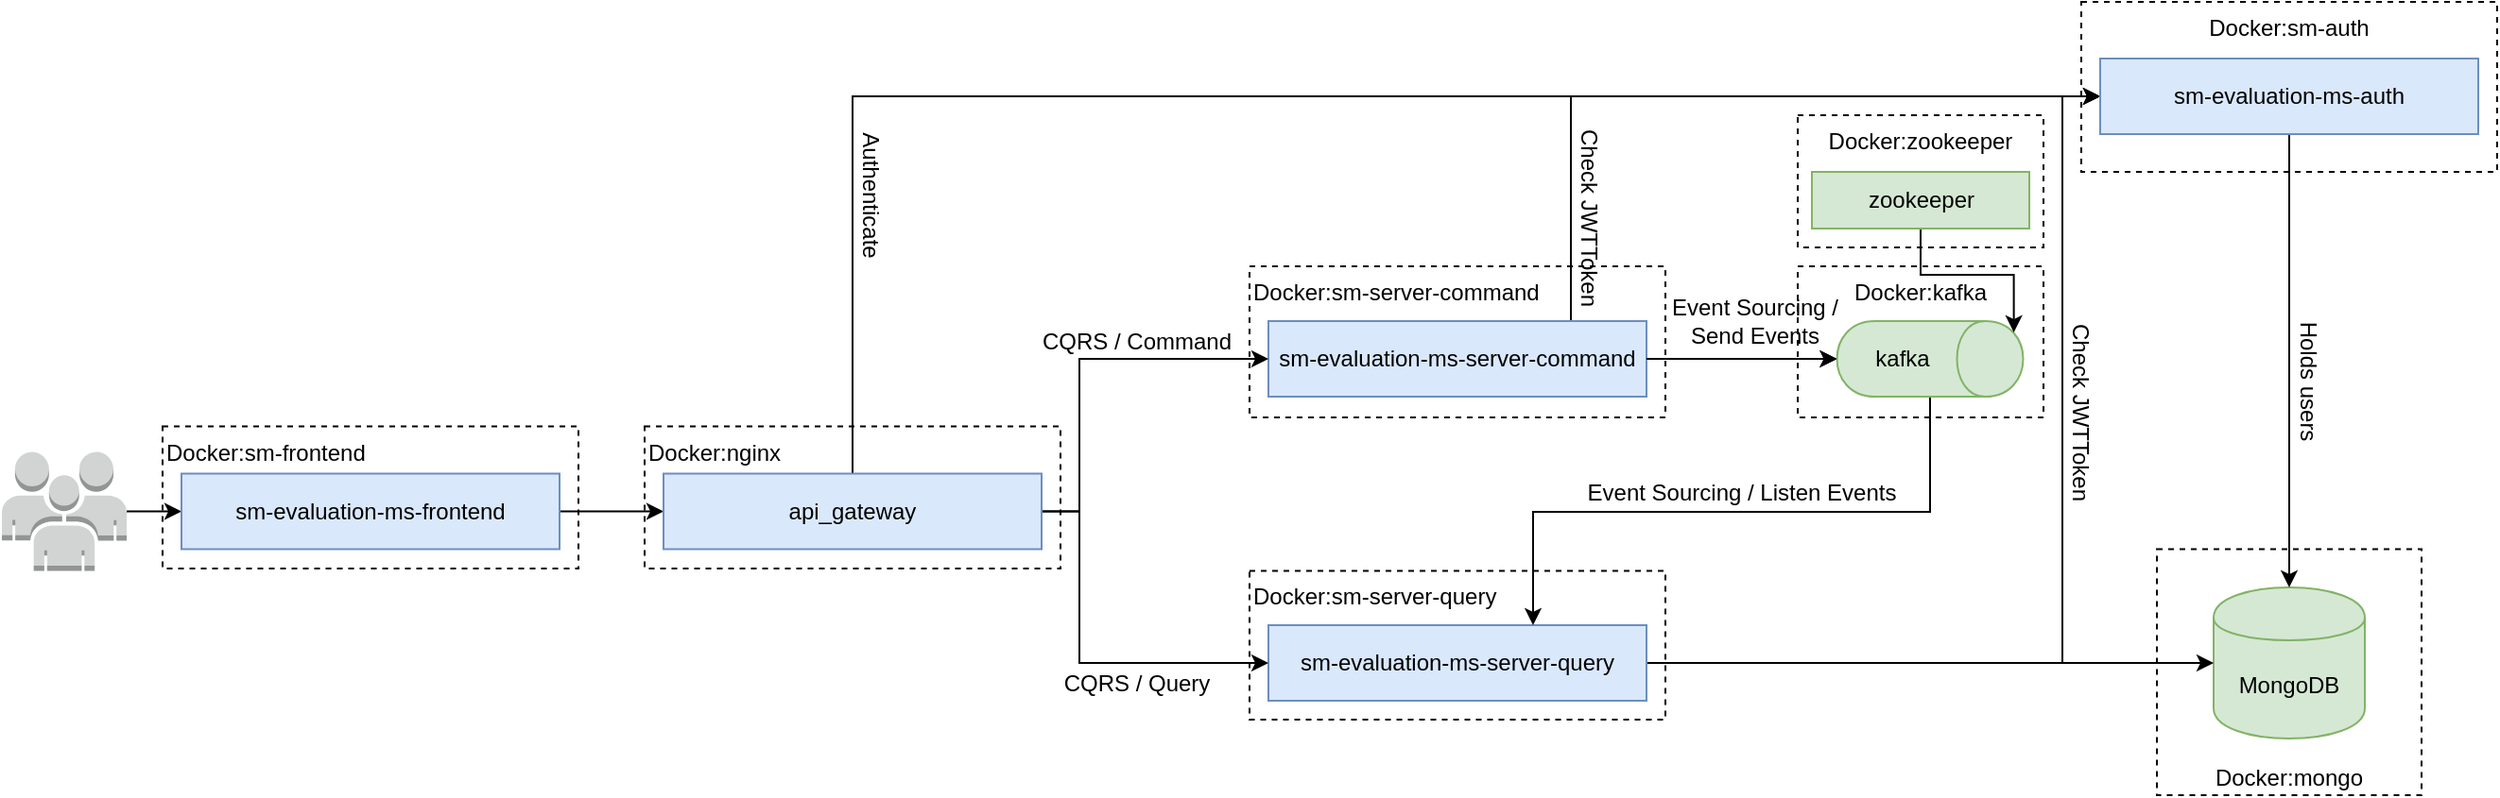 <mxfile version="12.9.9" type="device" pages="2"><diagram id="zZOyHdq2KvMrymyiurN5" name="Architecture Diagram"><mxGraphModel dx="1831" dy="567" grid="1" gridSize="10" guides="1" tooltips="1" connect="1" arrows="1" fold="1" page="1" pageScale="1" pageWidth="850" pageHeight="1100" math="0" shadow="0"><root><mxCell id="0"/><mxCell id="1" parent="0"/><mxCell id="avs2VUHhlO5yQB7wZmUf-3" value="Docker:nginx" style="rounded=0;whiteSpace=wrap;html=1;dashed=1;verticalAlign=top;align=left;" vertex="1" parent="1"><mxGeometry x="-170" y="254.75" width="220" height="75.25" as="geometry"/></mxCell><mxCell id="FCk9ZXBnQbFrOZDS4fk9-27" value="Docker:kafka" style="rounded=0;whiteSpace=wrap;html=1;dashed=1;verticalAlign=top;" parent="1" vertex="1"><mxGeometry x="440" y="170" width="130" height="80" as="geometry"/></mxCell><mxCell id="FCk9ZXBnQbFrOZDS4fk9-26" value="Docker:sm-frontend" style="rounded=0;whiteSpace=wrap;html=1;dashed=1;verticalAlign=top;align=left;" parent="1" vertex="1"><mxGeometry x="-425" y="254.75" width="220" height="75.25" as="geometry"/></mxCell><mxCell id="FCk9ZXBnQbFrOZDS4fk9-25" value="Docker:sm-server-query" style="rounded=0;whiteSpace=wrap;html=1;dashed=1;verticalAlign=top;align=left;" parent="1" vertex="1"><mxGeometry x="150" y="331.25" width="220" height="78.75" as="geometry"/></mxCell><mxCell id="FCk9ZXBnQbFrOZDS4fk9-24" value="Docker:sm-server-command" style="rounded=0;whiteSpace=wrap;html=1;dashed=1;verticalAlign=top;align=left;" parent="1" vertex="1"><mxGeometry x="150" y="170" width="220" height="80" as="geometry"/></mxCell><mxCell id="FCk9ZXBnQbFrOZDS4fk9-23" value="Docker:sm-auth" style="rounded=0;whiteSpace=wrap;html=1;dashed=1;verticalAlign=top;" parent="1" vertex="1"><mxGeometry x="590" y="30" width="220" height="90" as="geometry"/></mxCell><mxCell id="FCk9ZXBnQbFrOZDS4fk9-20" value="Docker:mongo" style="rounded=0;whiteSpace=wrap;html=1;dashed=1;verticalAlign=bottom;" parent="1" vertex="1"><mxGeometry x="630" y="319.75" width="140" height="130.25" as="geometry"/></mxCell><mxCell id="wl86E-wasU708fYsIVTZ-1" value="MongoDB" style="shape=cylinder;whiteSpace=wrap;html=1;boundedLbl=1;backgroundOutline=1;fillColor=#d5e8d4;strokeColor=#82b366;" parent="1" vertex="1"><mxGeometry x="660" y="340" width="80" height="80" as="geometry"/></mxCell><mxCell id="HQ1scwIn_uQUgmR_rU5A-2" style="edgeStyle=orthogonalEdgeStyle;rounded=0;orthogonalLoop=1;jettySize=auto;html=1;entryX=0.5;entryY=1;entryDx=0;entryDy=0;" parent="1" source="wl86E-wasU708fYsIVTZ-2" target="FCk9ZXBnQbFrOZDS4fk9-5" edge="1"><mxGeometry relative="1" as="geometry"><mxPoint x="453.793" y="219" as="targetPoint"/></mxGeometry></mxCell><mxCell id="FCk9ZXBnQbFrOZDS4fk9-9" style="edgeStyle=orthogonalEdgeStyle;rounded=0;orthogonalLoop=1;jettySize=auto;html=1;entryX=0;entryY=0.5;entryDx=0;entryDy=0;" parent="1" source="wl86E-wasU708fYsIVTZ-2" target="kInz_nQNpkRczFnEk04P-1" edge="1"><mxGeometry relative="1" as="geometry"><Array as="points"><mxPoint x="320" y="80"/></Array></mxGeometry></mxCell><mxCell id="FCk9ZXBnQbFrOZDS4fk9-11" value="Check JWTToken" style="text;html=1;align=center;verticalAlign=middle;resizable=0;points=[];rotation=90;" parent="FCk9ZXBnQbFrOZDS4fk9-9" vertex="1" connectable="0"><mxGeometry x="-0.656" y="2" relative="1" as="geometry"><mxPoint x="12" y="13" as="offset"/></mxGeometry></mxCell><mxCell id="wl86E-wasU708fYsIVTZ-2" value="sm-evaluation-ms-server-command" style="rounded=0;whiteSpace=wrap;html=1;fillColor=#dae8fc;strokeColor=#6c8ebf;" parent="1" vertex="1"><mxGeometry x="160" y="199" width="200" height="40" as="geometry"/></mxCell><mxCell id="wl86E-wasU708fYsIVTZ-9" style="edgeStyle=orthogonalEdgeStyle;rounded=0;orthogonalLoop=1;jettySize=auto;html=1;entryX=0;entryY=0.5;entryDx=0;entryDy=0;" parent="1" source="wl86E-wasU708fYsIVTZ-3" target="wl86E-wasU708fYsIVTZ-1" edge="1"><mxGeometry relative="1" as="geometry"><Array as="points"/></mxGeometry></mxCell><mxCell id="FCk9ZXBnQbFrOZDS4fk9-12" style="edgeStyle=orthogonalEdgeStyle;rounded=0;orthogonalLoop=1;jettySize=auto;html=1;entryX=0;entryY=0.5;entryDx=0;entryDy=0;" parent="1" source="wl86E-wasU708fYsIVTZ-3" target="kInz_nQNpkRczFnEk04P-1" edge="1"><mxGeometry relative="1" as="geometry"><Array as="points"><mxPoint x="580" y="380"/><mxPoint x="580" y="80"/></Array></mxGeometry></mxCell><mxCell id="FCk9ZXBnQbFrOZDS4fk9-14" value="Check JWTToken" style="text;html=1;align=center;verticalAlign=middle;resizable=0;points=[];rotation=90;" parent="FCk9ZXBnQbFrOZDS4fk9-12" vertex="1" connectable="0"><mxGeometry x="0.176" y="1" relative="1" as="geometry"><mxPoint x="11" y="-36" as="offset"/></mxGeometry></mxCell><mxCell id="wl86E-wasU708fYsIVTZ-3" value="sm-evaluation-ms-server-query" style="rounded=0;whiteSpace=wrap;html=1;fillColor=#dae8fc;strokeColor=#6c8ebf;" parent="1" vertex="1"><mxGeometry x="160" y="360" width="200" height="40" as="geometry"/></mxCell><mxCell id="wl86E-wasU708fYsIVTZ-7" style="edgeStyle=orthogonalEdgeStyle;rounded=0;orthogonalLoop=1;jettySize=auto;html=1;entryX=0;entryY=0.5;entryDx=0;entryDy=0;exitX=1;exitY=0.5;exitDx=0;exitDy=0;" parent="1" source="avs2VUHhlO5yQB7wZmUf-4" target="wl86E-wasU708fYsIVTZ-2" edge="1"><mxGeometry relative="1" as="geometry"><Array as="points"><mxPoint x="60" y="300"/><mxPoint x="60" y="219"/></Array></mxGeometry></mxCell><mxCell id="FCk9ZXBnQbFrOZDS4fk9-16" value="CQRS / Command" style="text;html=1;align=center;verticalAlign=middle;resizable=0;points=[];" parent="wl86E-wasU708fYsIVTZ-7" vertex="1" connectable="0"><mxGeometry x="0.073" y="-1" relative="1" as="geometry"><mxPoint x="22.75" y="-10" as="offset"/></mxGeometry></mxCell><mxCell id="wl86E-wasU708fYsIVTZ-10" style="edgeStyle=orthogonalEdgeStyle;rounded=0;orthogonalLoop=1;jettySize=auto;html=1;entryX=0;entryY=0.5;entryDx=0;entryDy=0;exitX=1;exitY=0.5;exitDx=0;exitDy=0;" parent="1" source="avs2VUHhlO5yQB7wZmUf-4" target="wl86E-wasU708fYsIVTZ-3" edge="1"><mxGeometry relative="1" as="geometry"><Array as="points"><mxPoint x="60" y="300"/><mxPoint x="60" y="380"/></Array></mxGeometry></mxCell><mxCell id="FCk9ZXBnQbFrOZDS4fk9-17" value="CQRS / Query" style="text;html=1;align=center;verticalAlign=middle;resizable=0;points=[];" parent="wl86E-wasU708fYsIVTZ-10" vertex="1" connectable="0"><mxGeometry x="-0.428" y="34" relative="1" as="geometry"><mxPoint x="-4.03" y="52.97" as="offset"/></mxGeometry></mxCell><mxCell id="wl86E-wasU708fYsIVTZ-13" style="edgeStyle=orthogonalEdgeStyle;rounded=0;orthogonalLoop=1;jettySize=auto;html=1;entryX=0;entryY=0.5;entryDx=0;entryDy=0;" parent="1" source="wl86E-wasU708fYsIVTZ-6" target="wl86E-wasU708fYsIVTZ-12" edge="1"><mxGeometry relative="1" as="geometry"/></mxCell><mxCell id="wl86E-wasU708fYsIVTZ-6" value="" style="outlineConnect=0;dashed=0;verticalLabelPosition=bottom;verticalAlign=top;align=center;html=1;shape=mxgraph.aws3.users;fillColor=#D2D3D3;gradientColor=none;" parent="1" vertex="1"><mxGeometry x="-510" y="268.25" width="66" height="63" as="geometry"/></mxCell><mxCell id="FCk9ZXBnQbFrOZDS4fk9-1" style="edgeStyle=orthogonalEdgeStyle;rounded=0;orthogonalLoop=1;jettySize=auto;html=1;exitX=0.5;exitY=0;exitDx=0;exitDy=0;entryX=0;entryY=0.5;entryDx=0;entryDy=0;" parent="1" source="avs2VUHhlO5yQB7wZmUf-4" target="kInz_nQNpkRczFnEk04P-1" edge="1"><mxGeometry relative="1" as="geometry"><Array as="points"><mxPoint x="-60" y="80"/></Array></mxGeometry></mxCell><mxCell id="FCk9ZXBnQbFrOZDS4fk9-15" value="Authenticate" style="text;html=1;align=center;verticalAlign=middle;resizable=0;points=[];rotation=90;" parent="FCk9ZXBnQbFrOZDS4fk9-1" vertex="1" connectable="0"><mxGeometry x="-0.687" y="2" relative="1" as="geometry"><mxPoint x="12" y="-13.75" as="offset"/></mxGeometry></mxCell><mxCell id="avs2VUHhlO5yQB7wZmUf-5" style="edgeStyle=orthogonalEdgeStyle;rounded=0;orthogonalLoop=1;jettySize=auto;html=1;fontSize=10;" edge="1" parent="1" source="wl86E-wasU708fYsIVTZ-12" target="avs2VUHhlO5yQB7wZmUf-4"><mxGeometry relative="1" as="geometry"/></mxCell><mxCell id="wl86E-wasU708fYsIVTZ-12" value="sm-evaluation-ms-frontend" style="rounded=0;whiteSpace=wrap;html=1;fillColor=#dae8fc;strokeColor=#6c8ebf;" parent="1" vertex="1"><mxGeometry x="-415" y="279.75" width="200" height="40" as="geometry"/></mxCell><mxCell id="kInz_nQNpkRczFnEk04P-2" style="edgeStyle=orthogonalEdgeStyle;rounded=0;orthogonalLoop=1;jettySize=auto;html=1;entryX=0.5;entryY=0;entryDx=0;entryDy=0;" parent="1" source="kInz_nQNpkRczFnEk04P-1" target="wl86E-wasU708fYsIVTZ-1" edge="1"><mxGeometry relative="1" as="geometry"/></mxCell><mxCell id="FCk9ZXBnQbFrOZDS4fk9-10" value="Holds users" style="text;html=1;align=center;verticalAlign=middle;resizable=0;points=[];rotation=90;" parent="kInz_nQNpkRczFnEk04P-2" vertex="1" connectable="0"><mxGeometry x="-0.208" y="-1" relative="1" as="geometry"><mxPoint x="11" y="35" as="offset"/></mxGeometry></mxCell><mxCell id="kInz_nQNpkRczFnEk04P-1" value="sm-evaluation-ms-auth" style="rounded=0;whiteSpace=wrap;html=1;fillColor=#dae8fc;strokeColor=#6c8ebf;" parent="1" vertex="1"><mxGeometry x="600" y="60" width="200" height="40" as="geometry"/></mxCell><mxCell id="FCk9ZXBnQbFrOZDS4fk9-13" style="edgeStyle=orthogonalEdgeStyle;rounded=0;orthogonalLoop=1;jettySize=auto;html=1;" parent="1" source="FCk9ZXBnQbFrOZDS4fk9-5" target="wl86E-wasU708fYsIVTZ-3" edge="1"><mxGeometry relative="1" as="geometry"><Array as="points"><mxPoint x="510" y="300"/><mxPoint x="300" y="300"/></Array></mxGeometry></mxCell><mxCell id="FCk9ZXBnQbFrOZDS4fk9-19" value="Event Sourcing / Listen Events" style="text;html=1;align=center;verticalAlign=middle;resizable=0;points=[];" parent="FCk9ZXBnQbFrOZDS4fk9-13" vertex="1" connectable="0"><mxGeometry x="0.227" relative="1" as="geometry"><mxPoint x="42" y="-10" as="offset"/></mxGeometry></mxCell><mxCell id="FCk9ZXBnQbFrOZDS4fk9-5" value="kafka" style="shape=cylinder;whiteSpace=wrap;html=1;boundedLbl=1;backgroundOutline=1;rotation=90;horizontal=0;fillColor=#d5e8d4;strokeColor=#82b366;" parent="1" vertex="1"><mxGeometry x="490" y="169.75" width="40" height="98.5" as="geometry"/></mxCell><mxCell id="FCk9ZXBnQbFrOZDS4fk9-8" style="edgeStyle=orthogonalEdgeStyle;rounded=0;orthogonalLoop=1;jettySize=auto;html=1;entryX=0.5;entryY=1;entryDx=0;entryDy=0;" parent="1" source="wl86E-wasU708fYsIVTZ-2" target="FCk9ZXBnQbFrOZDS4fk9-5" edge="1"><mxGeometry relative="1" as="geometry"><mxPoint x="400" y="219" as="sourcePoint"/><mxPoint x="700" y="100" as="targetPoint"/></mxGeometry></mxCell><mxCell id="FCk9ZXBnQbFrOZDS4fk9-18" value="Event Sourcing /&lt;br&gt;Send Events" style="text;html=1;align=center;verticalAlign=middle;resizable=0;points=[];" parent="FCk9ZXBnQbFrOZDS4fk9-8" vertex="1" connectable="0"><mxGeometry x="0.256" y="1" relative="1" as="geometry"><mxPoint x="-7" y="-19" as="offset"/></mxGeometry></mxCell><mxCell id="FCk9ZXBnQbFrOZDS4fk9-28" value="Docker:zookeeper" style="rounded=0;whiteSpace=wrap;html=1;dashed=1;verticalAlign=top;" parent="1" vertex="1"><mxGeometry x="440" y="90" width="130" height="70" as="geometry"/></mxCell><mxCell id="FCk9ZXBnQbFrOZDS4fk9-30" style="edgeStyle=orthogonalEdgeStyle;rounded=0;orthogonalLoop=1;jettySize=auto;html=1;entryX=0.15;entryY=0.05;entryDx=0;entryDy=0;entryPerimeter=0;" parent="1" source="FCk9ZXBnQbFrOZDS4fk9-29" target="FCk9ZXBnQbFrOZDS4fk9-5" edge="1"><mxGeometry relative="1" as="geometry"/></mxCell><mxCell id="FCk9ZXBnQbFrOZDS4fk9-29" value="zookeeper" style="rounded=0;whiteSpace=wrap;html=1;fillColor=#d5e8d4;strokeColor=#82b366;" parent="1" vertex="1"><mxGeometry x="447.5" y="120" width="115" height="30" as="geometry"/></mxCell><mxCell id="avs2VUHhlO5yQB7wZmUf-4" value="api_gateway" style="rounded=0;whiteSpace=wrap;html=1;fillColor=#dae8fc;strokeColor=#6c8ebf;" vertex="1" parent="1"><mxGeometry x="-160" y="279.75" width="200" height="40" as="geometry"/></mxCell></root></mxGraphModel></diagram><diagram id="HCHLx4vOglS2SK_pZ1e2" name="Sequence Diagram / Security"><mxGraphModel dx="2272" dy="822" grid="1" gridSize="10" guides="1" tooltips="1" connect="1" arrows="1" fold="1" page="1" pageScale="1" pageWidth="850" pageHeight="1100" math="0" shadow="0"><root><mxCell id="Hq1sFLk_EaBLsGB_ZLSq-0"/><mxCell id="Hq1sFLk_EaBLsGB_ZLSq-1" parent="Hq1sFLk_EaBLsGB_ZLSq-0"/><mxCell id="Hq1sFLk_EaBLsGB_ZLSq-3" value="sm-evaluation-ms-auth" style="shape=umlLifeline;perimeter=lifelinePerimeter;whiteSpace=wrap;html=1;container=1;collapsible=0;recursiveResize=0;outlineConnect=0;align=center;fillColor=#dae8fc;strokeColor=#6c8ebf;" parent="Hq1sFLk_EaBLsGB_ZLSq-1" vertex="1"><mxGeometry x="40" y="40" width="160" height="400" as="geometry"/></mxCell><mxCell id="Hq1sFLk_EaBLsGB_ZLSq-5" value="" style="html=1;points=[];perimeter=orthogonalPerimeter;align=center;fillColor=#dae8fc;strokeColor=#6c8ebf;" parent="Hq1sFLk_EaBLsGB_ZLSq-3" vertex="1"><mxGeometry x="70" y="60" width="20" height="80" as="geometry"/></mxCell><mxCell id="Hq1sFLk_EaBLsGB_ZLSq-6" value="REST:api/v1/authenticate / POST" style="html=1;verticalAlign=bottom;endArrow=block;entryX=0;entryY=0;" parent="Hq1sFLk_EaBLsGB_ZLSq-1" source="Hq1sFLk_EaBLsGB_ZLSq-15" target="Hq1sFLk_EaBLsGB_ZLSq-5" edge="1"><mxGeometry relative="1" as="geometry"><mxPoint x="-58.14" y="98.8" as="sourcePoint"/></mxGeometry></mxCell><mxCell id="Hq1sFLk_EaBLsGB_ZLSq-7" value="jwtToken" style="html=1;verticalAlign=bottom;endArrow=open;dashed=1;endSize=8;exitX=-0.003;exitY=0.99;entryX=1.025;entryY=0.997;entryDx=0;entryDy=0;entryPerimeter=0;exitDx=0;exitDy=0;exitPerimeter=0;" parent="Hq1sFLk_EaBLsGB_ZLSq-1" source="Hq1sFLk_EaBLsGB_ZLSq-5" target="Hq1sFLk_EaBLsGB_ZLSq-15" edge="1"><mxGeometry relative="1" as="geometry"><mxPoint x="-60" y="176" as="targetPoint"/></mxGeometry></mxCell><mxCell id="Hq1sFLk_EaBLsGB_ZLSq-11" value="sm-evaluation-ms-query" style="shape=umlLifeline;perimeter=lifelinePerimeter;whiteSpace=wrap;html=1;container=1;collapsible=0;recursiveResize=0;outlineConnect=0;align=center;fillColor=#dae8fc;strokeColor=#6c8ebf;" parent="Hq1sFLk_EaBLsGB_ZLSq-1" vertex="1"><mxGeometry x="240" y="40" width="160" height="400" as="geometry"/></mxCell><mxCell id="Hq1sFLk_EaBLsGB_ZLSq-12" value="" style="html=1;points=[];perimeter=orthogonalPerimeter;align=center;fillColor=#dae8fc;strokeColor=#6c8ebf;" parent="Hq1sFLk_EaBLsGB_ZLSq-11" vertex="1"><mxGeometry x="70" y="200" width="20" height="180" as="geometry"/></mxCell><mxCell id="Hq1sFLk_EaBLsGB_ZLSq-13" value="jwtToken is stored in localsession" style="shape=note;whiteSpace=wrap;html=1;backgroundOutline=1;darkOpacity=0.05;align=center;fillColor=#fff2cc;strokeColor=#d6b656;size=14;fontSize=10;" parent="Hq1sFLk_EaBLsGB_ZLSq-1" vertex="1"><mxGeometry x="-240" y="110" width="120" height="30" as="geometry"/></mxCell><mxCell id="Hq1sFLk_EaBLsGB_ZLSq-14" value="sm-evaluation-ms-frontend" style="shape=umlLifeline;perimeter=lifelinePerimeter;whiteSpace=wrap;html=1;container=1;collapsible=0;recursiveResize=0;outlineConnect=0;align=center;fillColor=#dae8fc;strokeColor=#6c8ebf;" parent="Hq1sFLk_EaBLsGB_ZLSq-1" vertex="1"><mxGeometry x="-160" y="40" width="160" height="400" as="geometry"/></mxCell><mxCell id="Hq1sFLk_EaBLsGB_ZLSq-15" value="" style="html=1;points=[];perimeter=orthogonalPerimeter;align=center;fillColor=#dae8fc;strokeColor=#6c8ebf;" parent="Hq1sFLk_EaBLsGB_ZLSq-14" vertex="1"><mxGeometry x="70" y="60" width="20" height="80" as="geometry"/></mxCell><mxCell id="Hq1sFLk_EaBLsGB_ZLSq-16" value="" style="shape=umlLifeline;participant=umlActor;perimeter=lifelinePerimeter;whiteSpace=wrap;html=1;container=1;collapsible=0;recursiveResize=0;verticalAlign=top;spacingTop=36;labelBackgroundColor=#ffffff;outlineConnect=0;align=center;fillColor=#dae8fc;strokeColor=#6c8ebf;" parent="Hq1sFLk_EaBLsGB_ZLSq-1" vertex="1"><mxGeometry x="-290" y="40" width="20" height="400" as="geometry"/></mxCell><mxCell id="Hq1sFLk_EaBLsGB_ZLSq-17" value="" style="html=1;points=[];perimeter=orthogonalPerimeter;align=center;horizontal=0;fillColor=#dae8fc;strokeColor=#6c8ebf;" parent="Hq1sFLk_EaBLsGB_ZLSq-16" vertex="1"><mxGeometry y="60" width="20" height="80" as="geometry"/></mxCell><mxCell id="Hq1sFLk_EaBLsGB_ZLSq-20" value="" style="html=1;points=[];perimeter=orthogonalPerimeter;align=center;horizontal=0;fillColor=#dae8fc;strokeColor=#6c8ebf;" parent="Hq1sFLk_EaBLsGB_ZLSq-16" vertex="1"><mxGeometry y="200" width="20" height="180" as="geometry"/></mxCell><mxCell id="Hq1sFLk_EaBLsGB_ZLSq-19" value="Login" style="html=1;verticalAlign=bottom;endArrow=block;exitX=1;exitY=0;exitDx=0;exitDy=0;exitPerimeter=0;" parent="Hq1sFLk_EaBLsGB_ZLSq-1" source="Hq1sFLk_EaBLsGB_ZLSq-17" edge="1"><mxGeometry relative="1" as="geometry"><mxPoint x="-230" y="100" as="sourcePoint"/><mxPoint x="-90" y="100" as="targetPoint"/><mxPoint as="offset"/></mxGeometry></mxCell><mxCell id="Hq1sFLk_EaBLsGB_ZLSq-21" value="" style="html=1;points=[];perimeter=orthogonalPerimeter;align=center;fillColor=#dae8fc;strokeColor=#6c8ebf;" parent="Hq1sFLk_EaBLsGB_ZLSq-1" vertex="1"><mxGeometry x="-90" y="240" width="20" height="180" as="geometry"/></mxCell><mxCell id="Hq1sFLk_EaBLsGB_ZLSq-22" value="Get customers" style="html=1;verticalAlign=bottom;endArrow=block;" parent="Hq1sFLk_EaBLsGB_ZLSq-1" edge="1"><mxGeometry relative="1" as="geometry"><mxPoint x="-270" y="240" as="sourcePoint"/><mxPoint x="-90" y="240" as="targetPoint"/><mxPoint as="offset"/></mxGeometry></mxCell><mxCell id="Hq1sFLk_EaBLsGB_ZLSq-23" value="REST:api/v1/customer / GET" style="html=1;verticalAlign=bottom;endArrow=block;entryX=-0.064;entryY=-0.009;entryDx=0;entryDy=0;entryPerimeter=0;" parent="Hq1sFLk_EaBLsGB_ZLSq-1" target="Hq1sFLk_EaBLsGB_ZLSq-12" edge="1"><mxGeometry relative="1" as="geometry"><mxPoint x="-70" y="240" as="sourcePoint"/><mxPoint x="110" y="240" as="targetPoint"/></mxGeometry></mxCell><mxCell id="Hq1sFLk_EaBLsGB_ZLSq-24" value="jwtToken is added as &quot;Authorization&quot; header" style="shape=note;whiteSpace=wrap;html=1;backgroundOutline=1;darkOpacity=0.05;align=center;fillColor=#fff2cc;strokeColor=#d6b656;size=14;fontSize=10;" parent="Hq1sFLk_EaBLsGB_ZLSq-1" vertex="1"><mxGeometry x="-50" y="250" width="130" height="30" as="geometry"/></mxCell><mxCell id="Hq1sFLk_EaBLsGB_ZLSq-25" value="" style="html=1;points=[];perimeter=orthogonalPerimeter;align=center;fillColor=#dae8fc;strokeColor=#6c8ebf;" parent="Hq1sFLk_EaBLsGB_ZLSq-1" vertex="1"><mxGeometry x="110" y="280" width="20" height="80" as="geometry"/></mxCell><mxCell id="Hq1sFLk_EaBLsGB_ZLSq-26" value="REST:api/v1/security / GET" style="html=1;verticalAlign=bottom;endArrow=block;entryX=-0.064;entryY=-0.009;entryDx=0;entryDy=0;entryPerimeter=0;" parent="Hq1sFLk_EaBLsGB_ZLSq-1" edge="1"><mxGeometry relative="1" as="geometry"><mxPoint x="310" y="280" as="sourcePoint"/><mxPoint x="130" y="280" as="targetPoint"/><mxPoint as="offset"/></mxGeometry></mxCell><mxCell id="Hq1sFLk_EaBLsGB_ZLSq-27" value="User" style="html=1;verticalAlign=bottom;endArrow=open;dashed=1;endSize=8;" parent="Hq1sFLk_EaBLsGB_ZLSq-1" edge="1"><mxGeometry x="0.006" relative="1" as="geometry"><mxPoint x="309" y="360" as="targetPoint"/><mxPoint x="130" y="360" as="sourcePoint"/><mxPoint as="offset"/></mxGeometry></mxCell><mxCell id="Hq1sFLk_EaBLsGB_ZLSq-28" value="User gets authenticated" style="shape=note;whiteSpace=wrap;html=1;backgroundOutline=1;darkOpacity=0.05;align=center;fillColor=#fff2cc;strokeColor=#d6b656;size=14;fontSize=10;" parent="Hq1sFLk_EaBLsGB_ZLSq-1" vertex="1"><mxGeometry x="340" y="350" width="90" height="30" as="geometry"/></mxCell><mxCell id="Hq1sFLk_EaBLsGB_ZLSq-29" value="" style="html=1;verticalAlign=bottom;endArrow=open;dashed=1;endSize=8;exitX=-0.003;exitY=0.99;entryX=0.971;entryY=1.002;entryDx=0;entryDy=0;entryPerimeter=0;exitDx=0;exitDy=0;exitPerimeter=0;" parent="Hq1sFLk_EaBLsGB_ZLSq-1" target="Hq1sFLk_EaBLsGB_ZLSq-21" edge="1"><mxGeometry relative="1" as="geometry"><mxPoint x="130.0" y="420.56" as="targetPoint"/><mxPoint x="309.44" y="420.0" as="sourcePoint"/></mxGeometry></mxCell><mxCell id="Hq1sFLk_EaBLsGB_ZLSq-30" value="" style="html=1;verticalAlign=bottom;endArrow=open;dashed=1;endSize=8;exitX=-0.003;exitY=0.99;entryX=1.025;entryY=0.997;entryDx=0;entryDy=0;entryPerimeter=0;exitDx=0;exitDy=0;exitPerimeter=0;" parent="Hq1sFLk_EaBLsGB_ZLSq-1" edge="1"><mxGeometry relative="1" as="geometry"><mxPoint x="-270.0" y="180.56" as="targetPoint"/><mxPoint x="-90.56" y="180.0" as="sourcePoint"/></mxGeometry></mxCell><mxCell id="Hq1sFLk_EaBLsGB_ZLSq-31" value="" style="html=1;verticalAlign=bottom;endArrow=open;dashed=1;endSize=8;exitX=-0.003;exitY=0.99;entryX=1.025;entryY=0.997;entryDx=0;entryDy=0;entryPerimeter=0;exitDx=0;exitDy=0;exitPerimeter=0;" parent="Hq1sFLk_EaBLsGB_ZLSq-1" edge="1"><mxGeometry relative="1" as="geometry"><mxPoint x="-270.0" y="420.56" as="targetPoint"/><mxPoint x="-90.56" y="420" as="sourcePoint"/></mxGeometry></mxCell><mxCell id="Hq1sFLk_EaBLsGB_ZLSq-33" value="&lt;span style=&quot;font-weight: normal&quot;&gt;Authorization&lt;/span&gt;" style="text;html=1;strokeColor=none;fillColor=none;align=center;verticalAlign=middle;whiteSpace=wrap;rounded=0;fontSize=10;horizontal=0;fontStyle=1" parent="Hq1sFLk_EaBLsGB_ZLSq-1" vertex="1"><mxGeometry x="-330" y="100" width="40" height="80" as="geometry"/></mxCell><mxCell id="Hq1sFLk_EaBLsGB_ZLSq-34" value="&lt;span style=&quot;font-weight: normal&quot;&gt;Authentication&lt;/span&gt;" style="text;html=1;strokeColor=none;fillColor=none;align=center;verticalAlign=middle;whiteSpace=wrap;rounded=0;fontSize=10;horizontal=0;fontStyle=1" parent="Hq1sFLk_EaBLsGB_ZLSq-1" vertex="1"><mxGeometry x="-330" y="240" width="40" height="180" as="geometry"/></mxCell><mxCell id="ISrxKNO2TskD6ztP6HxV-0" value="Mongo" style="shape=cylinder;whiteSpace=wrap;html=1;boundedLbl=1;backgroundOutline=1;fontSize=10;align=center;fillColor=#d5e8d4;strokeColor=#82b366;" parent="Hq1sFLk_EaBLsGB_ZLSq-1" vertex="1"><mxGeometry x="220" y="100" width="60" height="80" as="geometry"/></mxCell><mxCell id="ISrxKNO2TskD6ztP6HxV-1" value="get user" style="html=1;verticalAlign=bottom;endArrow=block;" parent="Hq1sFLk_EaBLsGB_ZLSq-1" edge="1"><mxGeometry relative="1" as="geometry"><mxPoint x="130" y="124.8" as="sourcePoint"/><mxPoint x="220" y="125" as="targetPoint"/><mxPoint as="offset"/></mxGeometry></mxCell><mxCell id="ISrxKNO2TskD6ztP6HxV-3" value="" style="html=1;verticalAlign=bottom;endArrow=open;dashed=1;endSize=8;entryX=1.025;entryY=0.997;entryDx=0;entryDy=0;entryPerimeter=0;" parent="Hq1sFLk_EaBLsGB_ZLSq-1" edge="1"><mxGeometry relative="1" as="geometry"><mxPoint x="130.28" y="160.56" as="targetPoint"/><mxPoint x="220" y="161" as="sourcePoint"/></mxGeometry></mxCell></root></mxGraphModel></diagram></mxfile>
